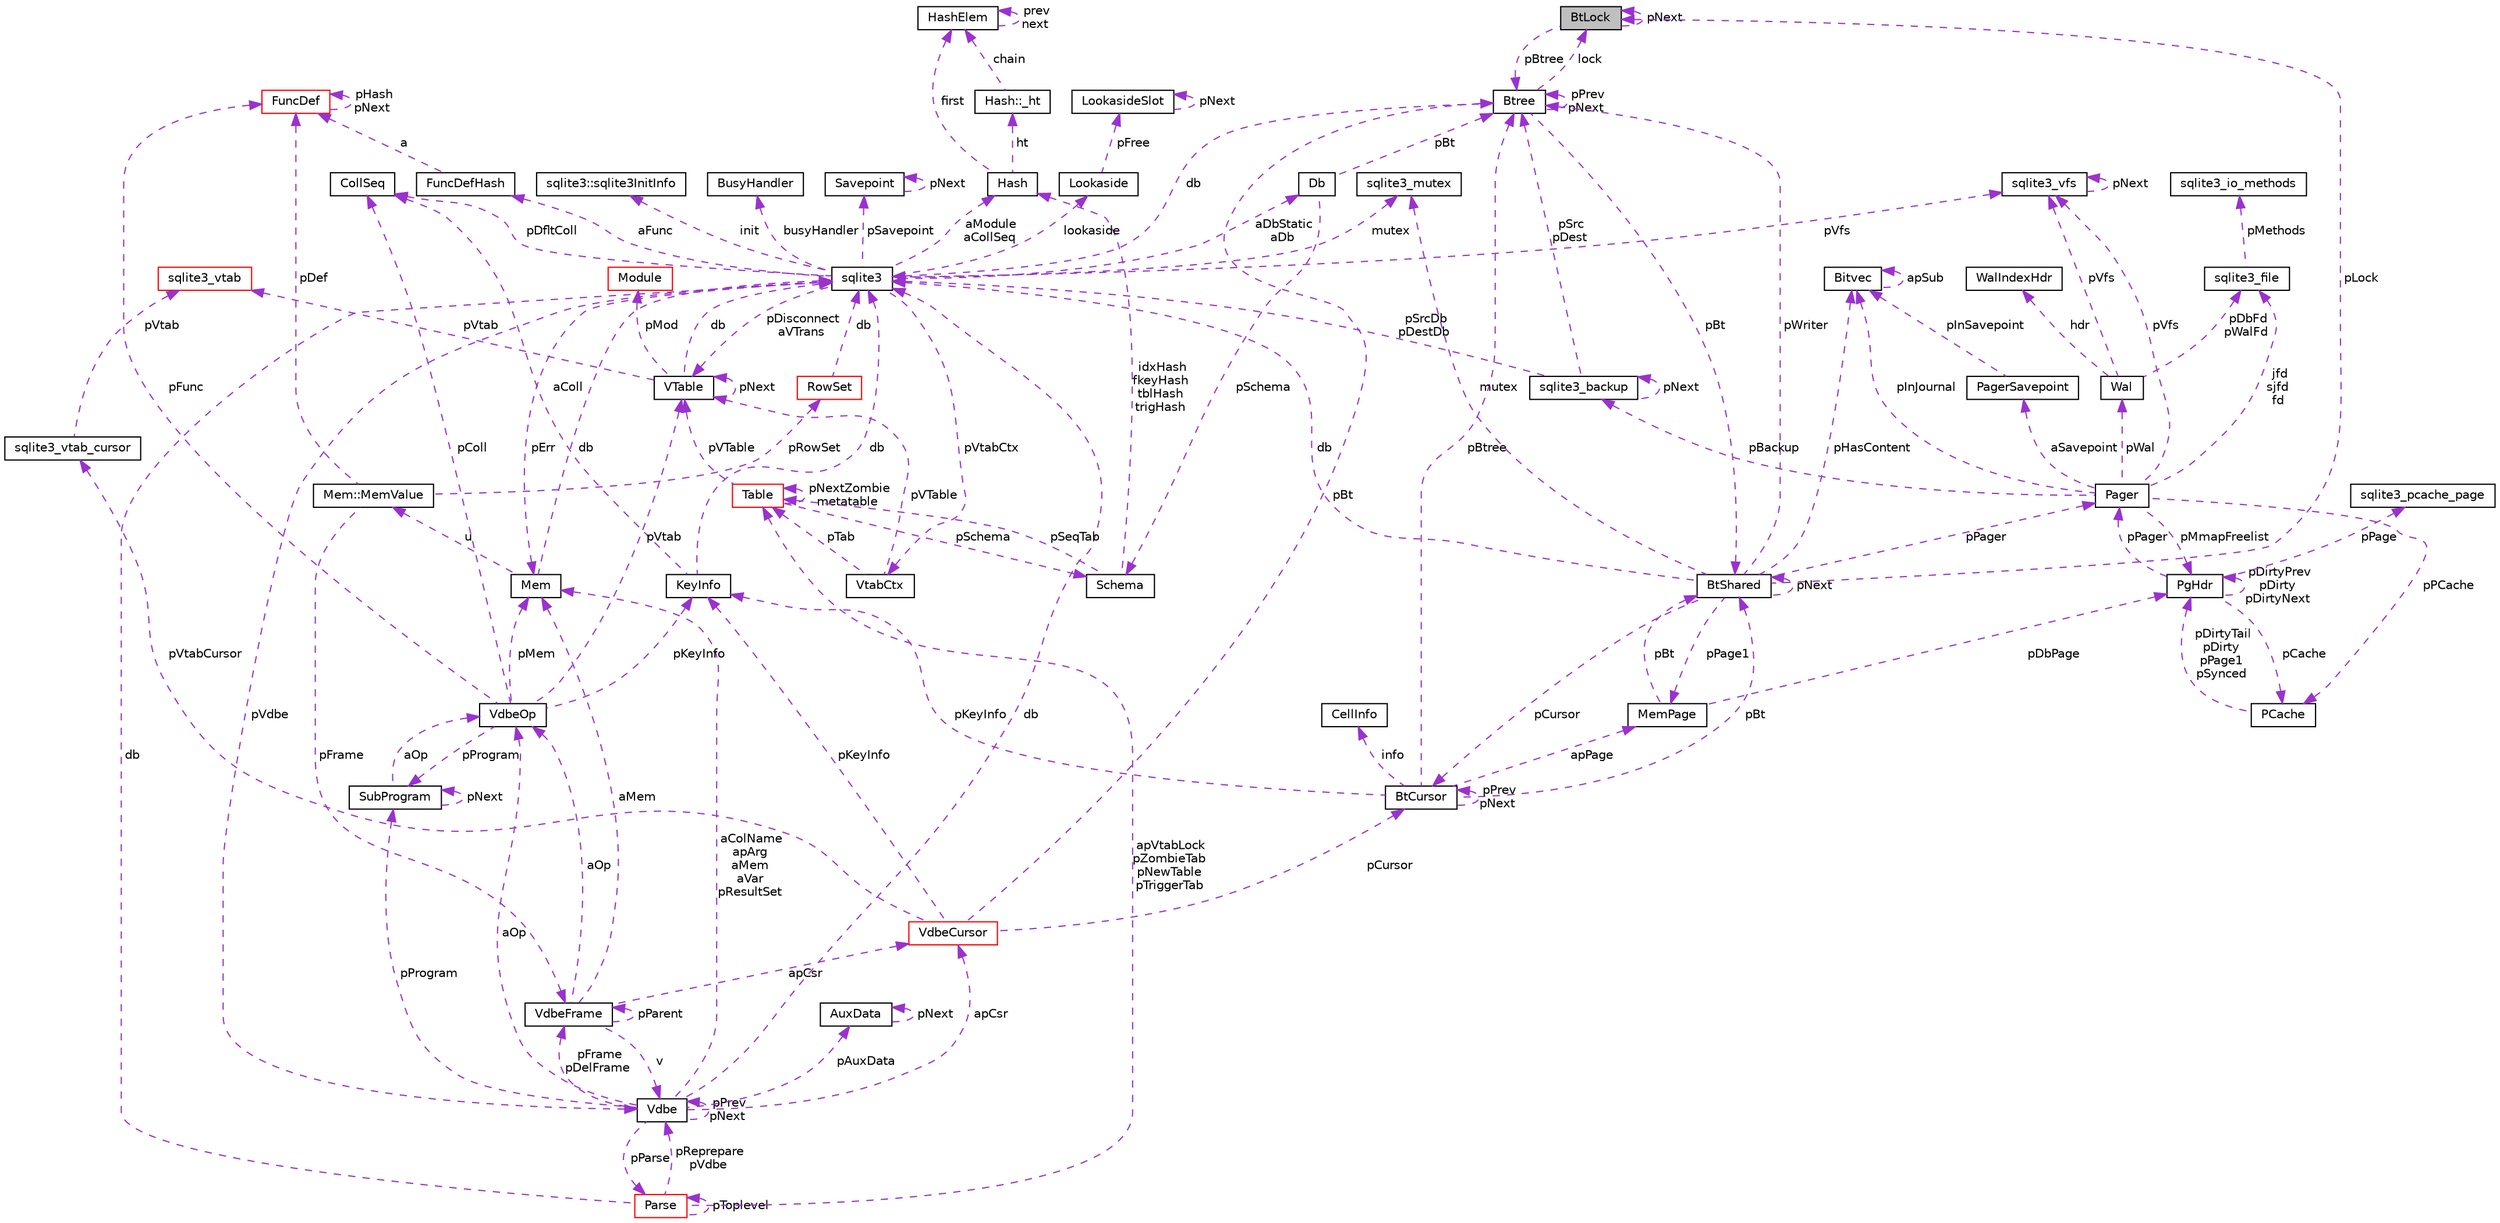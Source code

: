 digraph "BtLock"
{
  edge [fontname="Helvetica",fontsize="10",labelfontname="Helvetica",labelfontsize="10"];
  node [fontname="Helvetica",fontsize="10",shape=record];
  Node1 [label="BtLock",height=0.2,width=0.4,color="black", fillcolor="grey75", style="filled", fontcolor="black"];
  Node1 -> Node1 [dir="back",color="darkorchid3",fontsize="10",style="dashed",label=" pNext" ,fontname="Helvetica"];
  Node2 -> Node1 [dir="back",color="darkorchid3",fontsize="10",style="dashed",label=" pBtree" ,fontname="Helvetica"];
  Node2 [label="Btree",height=0.2,width=0.4,color="black", fillcolor="white", style="filled",URL="$struct_btree.html"];
  Node3 -> Node2 [dir="back",color="darkorchid3",fontsize="10",style="dashed",label=" pBt" ,fontname="Helvetica"];
  Node3 [label="BtShared",height=0.2,width=0.4,color="black", fillcolor="white", style="filled",URL="$struct_bt_shared.html"];
  Node4 -> Node3 [dir="back",color="darkorchid3",fontsize="10",style="dashed",label=" pCursor" ,fontname="Helvetica"];
  Node4 [label="BtCursor",height=0.2,width=0.4,color="black", fillcolor="white", style="filled",URL="$struct_bt_cursor.html"];
  Node4 -> Node4 [dir="back",color="darkorchid3",fontsize="10",style="dashed",label=" pPrev\npNext" ,fontname="Helvetica"];
  Node5 -> Node4 [dir="back",color="darkorchid3",fontsize="10",style="dashed",label=" info" ,fontname="Helvetica"];
  Node5 [label="CellInfo",height=0.2,width=0.4,color="black", fillcolor="white", style="filled",URL="$struct_cell_info.html"];
  Node3 -> Node4 [dir="back",color="darkorchid3",fontsize="10",style="dashed",label=" pBt" ,fontname="Helvetica"];
  Node6 -> Node4 [dir="back",color="darkorchid3",fontsize="10",style="dashed",label=" apPage" ,fontname="Helvetica"];
  Node6 [label="MemPage",height=0.2,width=0.4,color="black", fillcolor="white", style="filled",URL="$struct_mem_page.html"];
  Node3 -> Node6 [dir="back",color="darkorchid3",fontsize="10",style="dashed",label=" pBt" ,fontname="Helvetica"];
  Node7 -> Node6 [dir="back",color="darkorchid3",fontsize="10",style="dashed",label=" pDbPage" ,fontname="Helvetica"];
  Node7 [label="PgHdr",height=0.2,width=0.4,color="black", fillcolor="white", style="filled",URL="$struct_pg_hdr.html"];
  Node8 -> Node7 [dir="back",color="darkorchid3",fontsize="10",style="dashed",label=" pPage" ,fontname="Helvetica"];
  Node8 [label="sqlite3_pcache_page",height=0.2,width=0.4,color="black", fillcolor="white", style="filled",URL="$structsqlite3__pcache__page.html"];
  Node9 -> Node7 [dir="back",color="darkorchid3",fontsize="10",style="dashed",label=" pCache" ,fontname="Helvetica"];
  Node9 [label="PCache",height=0.2,width=0.4,color="black", fillcolor="white", style="filled",URL="$struct_p_cache.html"];
  Node7 -> Node9 [dir="back",color="darkorchid3",fontsize="10",style="dashed",label=" pDirtyTail\npDirty\npPage1\npSynced" ,fontname="Helvetica"];
  Node7 -> Node7 [dir="back",color="darkorchid3",fontsize="10",style="dashed",label=" pDirtyPrev\npDirty\npDirtyNext" ,fontname="Helvetica"];
  Node10 -> Node7 [dir="back",color="darkorchid3",fontsize="10",style="dashed",label=" pPager" ,fontname="Helvetica"];
  Node10 [label="Pager",height=0.2,width=0.4,color="black", fillcolor="white", style="filled",URL="$struct_pager.html"];
  Node9 -> Node10 [dir="back",color="darkorchid3",fontsize="10",style="dashed",label=" pPCache" ,fontname="Helvetica"];
  Node11 -> Node10 [dir="back",color="darkorchid3",fontsize="10",style="dashed",label=" pBackup" ,fontname="Helvetica"];
  Node11 [label="sqlite3_backup",height=0.2,width=0.4,color="black", fillcolor="white", style="filled",URL="$structsqlite3__backup.html"];
  Node11 -> Node11 [dir="back",color="darkorchid3",fontsize="10",style="dashed",label=" pNext" ,fontname="Helvetica"];
  Node12 -> Node11 [dir="back",color="darkorchid3",fontsize="10",style="dashed",label=" pSrcDb\npDestDb" ,fontname="Helvetica"];
  Node12 [label="sqlite3",height=0.2,width=0.4,color="black", fillcolor="white", style="filled",URL="$structsqlite3.html"];
  Node13 -> Node12 [dir="back",color="darkorchid3",fontsize="10",style="dashed",label=" pErr" ,fontname="Helvetica"];
  Node13 [label="Mem",height=0.2,width=0.4,color="black", fillcolor="white", style="filled",URL="$struct_mem.html"];
  Node14 -> Node13 [dir="back",color="darkorchid3",fontsize="10",style="dashed",label=" u" ,fontname="Helvetica"];
  Node14 [label="Mem::MemValue",height=0.2,width=0.4,color="black", fillcolor="white", style="filled",URL="$union_mem_1_1_mem_value.html"];
  Node15 -> Node14 [dir="back",color="darkorchid3",fontsize="10",style="dashed",label=" pFrame" ,fontname="Helvetica"];
  Node15 [label="VdbeFrame",height=0.2,width=0.4,color="black", fillcolor="white", style="filled",URL="$struct_vdbe_frame.html"];
  Node13 -> Node15 [dir="back",color="darkorchid3",fontsize="10",style="dashed",label=" aMem" ,fontname="Helvetica"];
  Node16 -> Node15 [dir="back",color="darkorchid3",fontsize="10",style="dashed",label=" v" ,fontname="Helvetica"];
  Node16 [label="Vdbe",height=0.2,width=0.4,color="black", fillcolor="white", style="filled",URL="$struct_vdbe.html"];
  Node16 -> Node16 [dir="back",color="darkorchid3",fontsize="10",style="dashed",label=" pPrev\npNext" ,fontname="Helvetica"];
  Node13 -> Node16 [dir="back",color="darkorchid3",fontsize="10",style="dashed",label=" aColName\napArg\naMem\naVar\npResultSet" ,fontname="Helvetica"];
  Node12 -> Node16 [dir="back",color="darkorchid3",fontsize="10",style="dashed",label=" db" ,fontname="Helvetica"];
  Node15 -> Node16 [dir="back",color="darkorchid3",fontsize="10",style="dashed",label=" pFrame\npDelFrame" ,fontname="Helvetica"];
  Node17 -> Node16 [dir="back",color="darkorchid3",fontsize="10",style="dashed",label=" pAuxData" ,fontname="Helvetica"];
  Node17 [label="AuxData",height=0.2,width=0.4,color="black", fillcolor="white", style="filled",URL="$struct_aux_data.html"];
  Node17 -> Node17 [dir="back",color="darkorchid3",fontsize="10",style="dashed",label=" pNext" ,fontname="Helvetica"];
  Node18 -> Node16 [dir="back",color="darkorchid3",fontsize="10",style="dashed",label=" pProgram" ,fontname="Helvetica"];
  Node18 [label="SubProgram",height=0.2,width=0.4,color="black", fillcolor="white", style="filled",URL="$struct_sub_program.html"];
  Node18 -> Node18 [dir="back",color="darkorchid3",fontsize="10",style="dashed",label=" pNext" ,fontname="Helvetica"];
  Node19 -> Node18 [dir="back",color="darkorchid3",fontsize="10",style="dashed",label=" aOp" ,fontname="Helvetica"];
  Node19 [label="VdbeOp",height=0.2,width=0.4,color="black", fillcolor="white", style="filled",URL="$struct_vdbe_op.html"];
  Node13 -> Node19 [dir="back",color="darkorchid3",fontsize="10",style="dashed",label=" pMem" ,fontname="Helvetica"];
  Node20 -> Node19 [dir="back",color="darkorchid3",fontsize="10",style="dashed",label=" pColl" ,fontname="Helvetica"];
  Node20 [label="CollSeq",height=0.2,width=0.4,color="black", fillcolor="white", style="filled",URL="$struct_coll_seq.html"];
  Node21 -> Node19 [dir="back",color="darkorchid3",fontsize="10",style="dashed",label=" pVtab" ,fontname="Helvetica"];
  Node21 [label="VTable",height=0.2,width=0.4,color="black", fillcolor="white", style="filled",URL="$struct_v_table.html"];
  Node12 -> Node21 [dir="back",color="darkorchid3",fontsize="10",style="dashed",label=" db" ,fontname="Helvetica"];
  Node21 -> Node21 [dir="back",color="darkorchid3",fontsize="10",style="dashed",label=" pNext" ,fontname="Helvetica"];
  Node22 -> Node21 [dir="back",color="darkorchid3",fontsize="10",style="dashed",label=" pMod" ,fontname="Helvetica"];
  Node22 [label="Module",height=0.2,width=0.4,color="red", fillcolor="white", style="filled",URL="$struct_module.html"];
  Node23 -> Node21 [dir="back",color="darkorchid3",fontsize="10",style="dashed",label=" pVtab" ,fontname="Helvetica"];
  Node23 [label="sqlite3_vtab",height=0.2,width=0.4,color="red", fillcolor="white", style="filled",URL="$structsqlite3__vtab.html"];
  Node18 -> Node19 [dir="back",color="darkorchid3",fontsize="10",style="dashed",label=" pProgram" ,fontname="Helvetica"];
  Node24 -> Node19 [dir="back",color="darkorchid3",fontsize="10",style="dashed",label=" pKeyInfo" ,fontname="Helvetica"];
  Node24 [label="KeyInfo",height=0.2,width=0.4,color="black", fillcolor="white", style="filled",URL="$struct_key_info.html"];
  Node12 -> Node24 [dir="back",color="darkorchid3",fontsize="10",style="dashed",label=" db" ,fontname="Helvetica"];
  Node20 -> Node24 [dir="back",color="darkorchid3",fontsize="10",style="dashed",label=" aColl" ,fontname="Helvetica"];
  Node25 -> Node19 [dir="back",color="darkorchid3",fontsize="10",style="dashed",label=" pFunc" ,fontname="Helvetica"];
  Node25 [label="FuncDef",height=0.2,width=0.4,color="red", fillcolor="white", style="filled",URL="$struct_func_def.html"];
  Node25 -> Node25 [dir="back",color="darkorchid3",fontsize="10",style="dashed",label=" pHash\npNext" ,fontname="Helvetica"];
  Node26 -> Node16 [dir="back",color="darkorchid3",fontsize="10",style="dashed",label=" apCsr" ,fontname="Helvetica"];
  Node26 [label="VdbeCursor",height=0.2,width=0.4,color="red", fillcolor="white", style="filled",URL="$struct_vdbe_cursor.html"];
  Node4 -> Node26 [dir="back",color="darkorchid3",fontsize="10",style="dashed",label=" pCursor" ,fontname="Helvetica"];
  Node27 -> Node26 [dir="back",color="darkorchid3",fontsize="10",style="dashed",label=" pVtabCursor" ,fontname="Helvetica"];
  Node27 [label="sqlite3_vtab_cursor",height=0.2,width=0.4,color="black", fillcolor="white", style="filled",URL="$structsqlite3__vtab__cursor.html"];
  Node23 -> Node27 [dir="back",color="darkorchid3",fontsize="10",style="dashed",label=" pVtab" ,fontname="Helvetica"];
  Node24 -> Node26 [dir="back",color="darkorchid3",fontsize="10",style="dashed",label=" pKeyInfo" ,fontname="Helvetica"];
  Node2 -> Node26 [dir="back",color="darkorchid3",fontsize="10",style="dashed",label=" pBt" ,fontname="Helvetica"];
  Node28 -> Node16 [dir="back",color="darkorchid3",fontsize="10",style="dashed",label=" pParse" ,fontname="Helvetica"];
  Node28 [label="Parse",height=0.2,width=0.4,color="red", fillcolor="white", style="filled",URL="$struct_parse.html"];
  Node16 -> Node28 [dir="back",color="darkorchid3",fontsize="10",style="dashed",label=" pReprepare\npVdbe" ,fontname="Helvetica"];
  Node12 -> Node28 [dir="back",color="darkorchid3",fontsize="10",style="dashed",label=" db" ,fontname="Helvetica"];
  Node29 -> Node28 [dir="back",color="darkorchid3",fontsize="10",style="dashed",label=" apVtabLock\npZombieTab\npNewTable\npTriggerTab" ,fontname="Helvetica"];
  Node29 [label="Table",height=0.2,width=0.4,color="red", fillcolor="white", style="filled",URL="$struct_table.html"];
  Node30 -> Node29 [dir="back",color="darkorchid3",fontsize="10",style="dashed",label=" pSchema" ,fontname="Helvetica"];
  Node30 [label="Schema",height=0.2,width=0.4,color="black", fillcolor="white", style="filled",URL="$struct_schema.html"];
  Node29 -> Node30 [dir="back",color="darkorchid3",fontsize="10",style="dashed",label=" pSeqTab" ,fontname="Helvetica"];
  Node31 -> Node30 [dir="back",color="darkorchid3",fontsize="10",style="dashed",label=" idxHash\nfkeyHash\ntblHash\ntrigHash" ,fontname="Helvetica"];
  Node31 [label="Hash",height=0.2,width=0.4,color="black", fillcolor="white", style="filled",URL="$struct_hash.html"];
  Node32 -> Node31 [dir="back",color="darkorchid3",fontsize="10",style="dashed",label=" ht" ,fontname="Helvetica"];
  Node32 [label="Hash::_ht",height=0.2,width=0.4,color="black", fillcolor="white", style="filled",URL="$struct_hash_1_1__ht.html"];
  Node33 -> Node32 [dir="back",color="darkorchid3",fontsize="10",style="dashed",label=" chain" ,fontname="Helvetica"];
  Node33 [label="HashElem",height=0.2,width=0.4,color="black", fillcolor="white", style="filled",URL="$struct_hash_elem.html"];
  Node33 -> Node33 [dir="back",color="darkorchid3",fontsize="10",style="dashed",label=" prev\nnext" ,fontname="Helvetica"];
  Node33 -> Node31 [dir="back",color="darkorchid3",fontsize="10",style="dashed",label=" first" ,fontname="Helvetica"];
  Node21 -> Node29 [dir="back",color="darkorchid3",fontsize="10",style="dashed",label=" pVTable" ,fontname="Helvetica"];
  Node29 -> Node29 [dir="back",color="darkorchid3",fontsize="10",style="dashed",label=" pNextZombie\nmetatable" ,fontname="Helvetica"];
  Node28 -> Node28 [dir="back",color="darkorchid3",fontsize="10",style="dashed",label=" pToplevel" ,fontname="Helvetica"];
  Node19 -> Node16 [dir="back",color="darkorchid3",fontsize="10",style="dashed",label=" aOp" ,fontname="Helvetica"];
  Node15 -> Node15 [dir="back",color="darkorchid3",fontsize="10",style="dashed",label=" pParent" ,fontname="Helvetica"];
  Node26 -> Node15 [dir="back",color="darkorchid3",fontsize="10",style="dashed",label=" apCsr" ,fontname="Helvetica"];
  Node19 -> Node15 [dir="back",color="darkorchid3",fontsize="10",style="dashed",label=" aOp" ,fontname="Helvetica"];
  Node34 -> Node14 [dir="back",color="darkorchid3",fontsize="10",style="dashed",label=" pRowSet" ,fontname="Helvetica"];
  Node34 [label="RowSet",height=0.2,width=0.4,color="red", fillcolor="white", style="filled",URL="$struct_row_set.html"];
  Node12 -> Node34 [dir="back",color="darkorchid3",fontsize="10",style="dashed",label=" db" ,fontname="Helvetica"];
  Node25 -> Node14 [dir="back",color="darkorchid3",fontsize="10",style="dashed",label=" pDef" ,fontname="Helvetica"];
  Node12 -> Node13 [dir="back",color="darkorchid3",fontsize="10",style="dashed",label=" db" ,fontname="Helvetica"];
  Node16 -> Node12 [dir="back",color="darkorchid3",fontsize="10",style="dashed",label=" pVdbe" ,fontname="Helvetica"];
  Node35 -> Node12 [dir="back",color="darkorchid3",fontsize="10",style="dashed",label=" pSavepoint" ,fontname="Helvetica"];
  Node35 [label="Savepoint",height=0.2,width=0.4,color="black", fillcolor="white", style="filled",URL="$struct_savepoint.html"];
  Node35 -> Node35 [dir="back",color="darkorchid3",fontsize="10",style="dashed",label=" pNext" ,fontname="Helvetica"];
  Node36 -> Node12 [dir="back",color="darkorchid3",fontsize="10",style="dashed",label=" aFunc" ,fontname="Helvetica"];
  Node36 [label="FuncDefHash",height=0.2,width=0.4,color="black", fillcolor="white", style="filled",URL="$struct_func_def_hash.html"];
  Node25 -> Node36 [dir="back",color="darkorchid3",fontsize="10",style="dashed",label=" a" ,fontname="Helvetica"];
  Node37 -> Node12 [dir="back",color="darkorchid3",fontsize="10",style="dashed",label=" lookaside" ,fontname="Helvetica"];
  Node37 [label="Lookaside",height=0.2,width=0.4,color="black", fillcolor="white", style="filled",URL="$struct_lookaside.html"];
  Node38 -> Node37 [dir="back",color="darkorchid3",fontsize="10",style="dashed",label=" pFree" ,fontname="Helvetica"];
  Node38 [label="LookasideSlot",height=0.2,width=0.4,color="black", fillcolor="white", style="filled",URL="$struct_lookaside_slot.html"];
  Node38 -> Node38 [dir="back",color="darkorchid3",fontsize="10",style="dashed",label=" pNext" ,fontname="Helvetica"];
  Node39 -> Node12 [dir="back",color="darkorchid3",fontsize="10",style="dashed",label=" mutex" ,fontname="Helvetica"];
  Node39 [label="sqlite3_mutex",height=0.2,width=0.4,color="black", fillcolor="white", style="filled",URL="$structsqlite3__mutex.html"];
  Node40 -> Node12 [dir="back",color="darkorchid3",fontsize="10",style="dashed",label=" pVfs" ,fontname="Helvetica"];
  Node40 [label="sqlite3_vfs",height=0.2,width=0.4,color="black", fillcolor="white", style="filled",URL="$structsqlite3__vfs.html"];
  Node40 -> Node40 [dir="back",color="darkorchid3",fontsize="10",style="dashed",label=" pNext" ,fontname="Helvetica"];
  Node41 -> Node12 [dir="back",color="darkorchid3",fontsize="10",style="dashed",label=" init" ,fontname="Helvetica"];
  Node41 [label="sqlite3::sqlite3InitInfo",height=0.2,width=0.4,color="black", fillcolor="white", style="filled",URL="$structsqlite3_1_1sqlite3_init_info.html"];
  Node42 -> Node12 [dir="back",color="darkorchid3",fontsize="10",style="dashed",label=" busyHandler" ,fontname="Helvetica"];
  Node42 [label="BusyHandler",height=0.2,width=0.4,color="black", fillcolor="white", style="filled",URL="$struct_busy_handler.html"];
  Node43 -> Node12 [dir="back",color="darkorchid3",fontsize="10",style="dashed",label=" pVtabCtx" ,fontname="Helvetica"];
  Node43 [label="VtabCtx",height=0.2,width=0.4,color="black", fillcolor="white", style="filled",URL="$struct_vtab_ctx.html"];
  Node21 -> Node43 [dir="back",color="darkorchid3",fontsize="10",style="dashed",label=" pVTable" ,fontname="Helvetica"];
  Node29 -> Node43 [dir="back",color="darkorchid3",fontsize="10",style="dashed",label=" pTab" ,fontname="Helvetica"];
  Node20 -> Node12 [dir="back",color="darkorchid3",fontsize="10",style="dashed",label=" pDfltColl" ,fontname="Helvetica"];
  Node21 -> Node12 [dir="back",color="darkorchid3",fontsize="10",style="dashed",label=" pDisconnect\naVTrans" ,fontname="Helvetica"];
  Node44 -> Node12 [dir="back",color="darkorchid3",fontsize="10",style="dashed",label=" aDbStatic\naDb" ,fontname="Helvetica"];
  Node44 [label="Db",height=0.2,width=0.4,color="black", fillcolor="white", style="filled",URL="$struct_db.html"];
  Node30 -> Node44 [dir="back",color="darkorchid3",fontsize="10",style="dashed",label=" pSchema" ,fontname="Helvetica"];
  Node2 -> Node44 [dir="back",color="darkorchid3",fontsize="10",style="dashed",label=" pBt" ,fontname="Helvetica"];
  Node31 -> Node12 [dir="back",color="darkorchid3",fontsize="10",style="dashed",label=" aModule\naCollSeq" ,fontname="Helvetica"];
  Node2 -> Node11 [dir="back",color="darkorchid3",fontsize="10",style="dashed",label=" pSrc\npDest" ,fontname="Helvetica"];
  Node45 -> Node10 [dir="back",color="darkorchid3",fontsize="10",style="dashed",label=" pInJournal" ,fontname="Helvetica"];
  Node45 [label="Bitvec",height=0.2,width=0.4,color="black", fillcolor="white", style="filled",URL="$struct_bitvec.html"];
  Node45 -> Node45 [dir="back",color="darkorchid3",fontsize="10",style="dashed",label=" apSub" ,fontname="Helvetica"];
  Node46 -> Node10 [dir="back",color="darkorchid3",fontsize="10",style="dashed",label=" jfd\nsjfd\nfd" ,fontname="Helvetica"];
  Node46 [label="sqlite3_file",height=0.2,width=0.4,color="black", fillcolor="white", style="filled",URL="$structsqlite3__file.html"];
  Node47 -> Node46 [dir="back",color="darkorchid3",fontsize="10",style="dashed",label=" pMethods" ,fontname="Helvetica"];
  Node47 [label="sqlite3_io_methods",height=0.2,width=0.4,color="black", fillcolor="white", style="filled",URL="$structsqlite3__io__methods.html"];
  Node40 -> Node10 [dir="back",color="darkorchid3",fontsize="10",style="dashed",label=" pVfs" ,fontname="Helvetica"];
  Node7 -> Node10 [dir="back",color="darkorchid3",fontsize="10",style="dashed",label=" pMmapFreelist" ,fontname="Helvetica"];
  Node48 -> Node10 [dir="back",color="darkorchid3",fontsize="10",style="dashed",label=" pWal" ,fontname="Helvetica"];
  Node48 [label="Wal",height=0.2,width=0.4,color="black", fillcolor="white", style="filled",URL="$struct_wal.html"];
  Node46 -> Node48 [dir="back",color="darkorchid3",fontsize="10",style="dashed",label=" pDbFd\npWalFd" ,fontname="Helvetica"];
  Node40 -> Node48 [dir="back",color="darkorchid3",fontsize="10",style="dashed",label=" pVfs" ,fontname="Helvetica"];
  Node49 -> Node48 [dir="back",color="darkorchid3",fontsize="10",style="dashed",label=" hdr" ,fontname="Helvetica"];
  Node49 [label="WalIndexHdr",height=0.2,width=0.4,color="black", fillcolor="white", style="filled",URL="$struct_wal_index_hdr.html"];
  Node50 -> Node10 [dir="back",color="darkorchid3",fontsize="10",style="dashed",label=" aSavepoint" ,fontname="Helvetica"];
  Node50 [label="PagerSavepoint",height=0.2,width=0.4,color="black", fillcolor="white", style="filled",URL="$struct_pager_savepoint.html"];
  Node45 -> Node50 [dir="back",color="darkorchid3",fontsize="10",style="dashed",label=" pInSavepoint" ,fontname="Helvetica"];
  Node24 -> Node4 [dir="back",color="darkorchid3",fontsize="10",style="dashed",label=" pKeyInfo" ,fontname="Helvetica"];
  Node2 -> Node4 [dir="back",color="darkorchid3",fontsize="10",style="dashed",label=" pBtree" ,fontname="Helvetica"];
  Node3 -> Node3 [dir="back",color="darkorchid3",fontsize="10",style="dashed",label=" pNext" ,fontname="Helvetica"];
  Node12 -> Node3 [dir="back",color="darkorchid3",fontsize="10",style="dashed",label=" db" ,fontname="Helvetica"];
  Node45 -> Node3 [dir="back",color="darkorchid3",fontsize="10",style="dashed",label=" pHasContent" ,fontname="Helvetica"];
  Node39 -> Node3 [dir="back",color="darkorchid3",fontsize="10",style="dashed",label=" mutex" ,fontname="Helvetica"];
  Node1 -> Node3 [dir="back",color="darkorchid3",fontsize="10",style="dashed",label=" pLock" ,fontname="Helvetica"];
  Node6 -> Node3 [dir="back",color="darkorchid3",fontsize="10",style="dashed",label=" pPage1" ,fontname="Helvetica"];
  Node2 -> Node3 [dir="back",color="darkorchid3",fontsize="10",style="dashed",label=" pWriter" ,fontname="Helvetica"];
  Node10 -> Node3 [dir="back",color="darkorchid3",fontsize="10",style="dashed",label=" pPager" ,fontname="Helvetica"];
  Node12 -> Node2 [dir="back",color="darkorchid3",fontsize="10",style="dashed",label=" db" ,fontname="Helvetica"];
  Node1 -> Node2 [dir="back",color="darkorchid3",fontsize="10",style="dashed",label=" lock" ,fontname="Helvetica"];
  Node2 -> Node2 [dir="back",color="darkorchid3",fontsize="10",style="dashed",label=" pPrev\npNext" ,fontname="Helvetica"];
}
